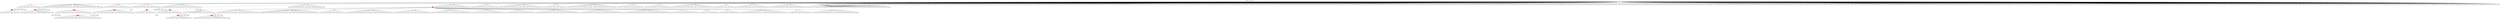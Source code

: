 digraph g {
	"57" -> "58";
	"58" [color=indianred1, style=filled, label="50"];
	"56" -> "57";
	"57" [label="13"];
	"52" -> "53";
	"53" [color=indianred1, style=filled, label="1"];
	"51" -> "52";
	"52" [label="10"];
	"49" -> "50";
	"50" [label="22"];
	"48" -> "49";
	"49" [color=indianred1, style=filled, label="35"];
	"47" -> "48";
	"48" [label="28"];
	"38" -> "39";
	"39" [color=indianred1, style=filled, label="36"];
	"38" -> "40";
	"40" [label="45"];
	"37" -> "38";
	"38" [label="2"];
	"36" -> "37";
	"37" [color=indianred1, style=filled, label="5"];
	"35" -> "36";
	"36" [label="36"];
	"33" -> "34";
	"34" [color=indianred1, style=filled, label="43"];
	"32" -> "33";
	"33" [label="16"];
	"29" -> "30";
	"30" [label="37"];
	"28" -> "29";
	"29" [color=indianred1, style=filled, label="6"];
	"27" -> "28";
	"28" [label="25"];
	"18" -> "19";
	"19" [color=indianred1, style=filled, label="21"];
	"17" -> "18";
	"18" [label="31"];
	"8" -> "9";
	"9" [color=indianred1, style=filled, label="41"];
	"7" -> "8";
	"8" [label="42"];
	"2" -> "3";
	"3" [label="46"];
	"2" -> "4";
	"4" [label="39"];
	"2" -> "5";
	"5" [label="15"];
	"2" -> "6";
	"6" [label="44"];
	"2" -> "7";
	"7" [label="41"];
	"2" -> "10";
	"10" [label="12"];
	"2" -> "11";
	"11" [label="38"];
	"2" -> "12";
	"12" [label="11"];
	"2" -> "13";
	"13" [label="4"];
	"2" -> "14";
	"14" [label="32"];
	"2" -> "15";
	"15" [label="40"];
	"2" -> "16";
	"16" [label="8"];
	"2" -> "17";
	"17" [label="21"];
	"2" -> "20";
	"20" [label="14"];
	"2" -> "21";
	"21" [label="48"];
	"2" -> "22";
	"22" [label="30"];
	"2" -> "23";
	"23" [label="3"];
	"2" -> "24";
	"24" [label="26"];
	"1" -> "2";
	"2" [color=indianred1, style=filled, label="23"];
	"0" -> "1";
	"1" [label="23"];
	"0" -> "25";
	"25" [label="24"];
	"0" -> "26";
	"26" [label="17"];
	"0" -> "27";
	"27" [label="6"];
	"0" -> "31";
	"31" [label="29"];
	"0" -> "32";
	"32" [label="43"];
	"0" -> "35";
	"35" [label="5"];
	"0" -> "41";
	"41" [label="33"];
	"0" -> "42";
	"42" [label="19"];
	"0" -> "43";
	"43" [label="7"];
	"0" -> "44";
	"44" [label="9"];
	"0" -> "45";
	"45" [label="47"];
	"0" -> "46";
	"46" [label="34"];
	"0" -> "47";
	"47" [label="35"];
	"0" -> "51";
	"51" [label="1"];
	"0" -> "54";
	"54" [label="49"];
	"0" -> "55";
	"55" [label="27"];
	"0" -> "56";
	"56" [label="50"];
	"0" -> "59";
	"59" [label="20"];
	"0" -> "60";
	"60" [label="18"];
	"0" [label="germline"];
	"44" -> "cell1";
	"cell1" [shape=box];
	"19" -> "cell2";
	"cell2" [shape=box];
	"47" -> "cell3";
	"cell3" [shape=box];
	"16" -> "cell4";
	"cell4" [shape=box];
	"12" -> "cell5";
	"cell5" [shape=box];
	"43" -> "cell6";
	"cell6" [shape=box];
	"0" -> "cell7";
	"cell7" [shape=box];
	"53" -> "cell8";
	"cell8" [shape=box];
	"51" -> "cell9";
	"cell9" [shape=box];
	"0" -> "cell10";
	"cell10" [shape=box];
	"0" -> "cell11";
	"cell11" [shape=box];
	"0" -> "cell12";
	"cell12" [shape=box];
	"0" -> "cell13";
	"cell13" [shape=box];
	"0" -> "cell14";
	"cell14" [shape=box];
	"0" -> "cell15";
	"cell15" [shape=box];
	"0" -> "cell16";
	"cell16" [shape=box];
	"0" -> "cell17";
	"cell17" [shape=box];
	"0" -> "cell18";
	"cell18" [shape=box];
	"38" -> "cell19";
	"cell19" [shape=box];
	"0" -> "cell20";
	"cell20" [shape=box];
	"56" -> "cell21";
	"cell21" [shape=box];
	"32" -> "cell22";
	"cell22" [shape=box];
	"0" -> "cell23";
	"cell23" [shape=box];
	"4" -> "cell24";
	"cell24" [shape=box];
	"0" -> "cell25";
	"cell25" [shape=box];
	"0" -> "cell26";
	"cell26" [shape=box];
	"0" -> "cell27";
	"cell27" [shape=box];
	"0" -> "cell28";
	"cell28" [shape=box];
	"39" -> "cell29";
	"cell29" [shape=box];
	"14" -> "cell30";
	"cell30" [shape=box];
	"0" -> "cell31";
	"cell31" [shape=box];
	"0" -> "cell32";
	"cell32" [shape=box];
	"0" -> "cell33";
	"cell33" [shape=box];
	"44" -> "cell34";
	"cell34" [shape=box];
	"3" -> "cell35";
	"cell35" [shape=box];
	"40" -> "cell36";
	"cell36" [shape=box];
	"0" -> "cell37";
	"cell37" [shape=box];
	"19" -> "cell38";
	"cell38" [shape=box];
	"50" -> "cell39";
	"cell39" [shape=box];
	"0" -> "cell40";
	"cell40" [shape=box];
	"37" -> "cell41";
	"cell41" [shape=box];
	"49" -> "cell42";
	"cell42" [shape=box];
	"45" -> "cell43";
	"cell43" [shape=box];
	"0" -> "cell44";
	"cell44" [shape=box];
	"0" -> "cell45";
	"cell45" [shape=box];
	"1" -> "cell46";
	"cell46" [shape=box];
	"0" -> "cell47";
	"cell47" [shape=box];
	"0" -> "cell48";
	"cell48" [shape=box];
	"32" -> "cell49";
	"cell49" [shape=box];
	"0" -> "cell50";
	"cell50" [shape=box];
	"6" -> "cell51";
	"cell51" [shape=box];
	"11" -> "cell52";
	"cell52" [shape=box];
	"0" -> "cell53";
	"cell53" [shape=box];
	"0" -> "cell54";
	"cell54" [shape=box];
	"3" -> "cell55";
	"cell55" [shape=box];
	"55" -> "cell56";
	"cell56" [shape=box];
	"0" -> "cell57";
	"cell57" [shape=box];
	"12" -> "cell58";
	"cell58" [shape=box];
	"24" -> "cell59";
	"cell59" [shape=box];
	"7" -> "cell60";
	"cell60" [shape=box];
	"51" -> "cell61";
	"cell61" [shape=box];
	"0" -> "cell62";
	"cell62" [shape=box];
	"0" -> "cell63";
	"cell63" [shape=box];
	"0" -> "cell64";
	"cell64" [shape=box];
	"52" -> "cell65";
	"cell65" [shape=box];
	"0" -> "cell66";
	"cell66" [shape=box];
	"44" -> "cell67";
	"cell67" [shape=box];
	"0" -> "cell68";
	"cell68" [shape=box];
	"13" -> "cell69";
	"cell69" [shape=box];
	"29" -> "cell70";
	"cell70" [shape=box];
	"55" -> "cell71";
	"cell71" [shape=box];
	"0" -> "cell72";
	"cell72" [shape=box];
	"0" -> "cell73";
	"cell73" [shape=box];
	"0" -> "cell74";
	"cell74" [shape=box];
	"42" -> "cell75";
	"cell75" [shape=box];
	"0" -> "cell76";
	"cell76" [shape=box];
	"0" -> "cell77";
	"cell77" [shape=box];
	"0" -> "cell78";
	"cell78" [shape=box];
	"0" -> "cell79";
	"cell79" [shape=box];
	"0" -> "cell80";
	"cell80" [shape=box];
	"4" -> "cell81";
	"cell81" [shape=box];
	"0" -> "cell82";
	"cell82" [shape=box];
	"26" -> "cell83";
	"cell83" [shape=box];
	"0" -> "cell84";
	"cell84" [shape=box];
	"0" -> "cell85";
	"cell85" [shape=box];
	"41" -> "cell86";
	"cell86" [shape=box];
	"36" -> "cell87";
	"cell87" [shape=box];
	"3" -> "cell88";
	"cell88" [shape=box];
	"7" -> "cell89";
	"cell89" [shape=box];
	"41" -> "cell90";
	"cell90" [shape=box];
	"32" -> "cell91";
	"cell91" [shape=box];
	"1" -> "cell92";
	"cell92" [shape=box];
	"0" -> "cell93";
	"cell93" [shape=box];
	"0" -> "cell94";
	"cell94" [shape=box];
	"0" -> "cell95";
	"cell95" [shape=box];
	"0" -> "cell96";
	"cell96" [shape=box];
	"0" -> "cell97";
	"cell97" [shape=box];
	"0" -> "cell98";
	"cell98" [shape=box];
	"0" -> "cell99";
	"cell99" [shape=box];
	"56" -> "cell100";
	"cell100" [shape=box];
	"0" -> "cell101";
	"cell101" [shape=box];
	"34" -> "cell102";
	"cell102" [shape=box];
	"0" -> "cell103";
	"cell103" [shape=box];
	"47" -> "cell104";
	"cell104" [shape=box];
	"8" -> "cell105";
	"cell105" [shape=box];
	"5" -> "cell106";
	"cell106" [shape=box];
	"0" -> "cell107";
	"cell107" [shape=box];
	"35" -> "cell108";
	"cell108" [shape=box];
	"13" -> "cell109";
	"cell109" [shape=box];
	"0" -> "cell110";
	"cell110" [shape=box];
	"0" -> "cell111";
	"cell111" [shape=box];
	"0" -> "cell112";
	"cell112" [shape=box];
	"17" -> "cell113";
	"cell113" [shape=box];
	"0" -> "cell114";
	"cell114" [shape=box];
	"32" -> "cell115";
	"cell115" [shape=box];
	"32" -> "cell116";
	"cell116" [shape=box];
	"11" -> "cell117";
	"cell117" [shape=box];
	"55" -> "cell118";
	"cell118" [shape=box];
	"0" -> "cell119";
	"cell119" [shape=box];
	"6" -> "cell120";
	"cell120" [shape=box];
	"0" -> "cell121";
	"cell121" [shape=box];
	"14" -> "cell122";
	"cell122" [shape=box];
	"4" -> "cell123";
	"cell123" [shape=box];
	"0" -> "cell124";
	"cell124" [shape=box];
	"0" -> "cell125";
	"cell125" [shape=box];
	"3" -> "cell126";
	"cell126" [shape=box];
	"0" -> "cell127";
	"cell127" [shape=box];
	"45" -> "cell128";
	"cell128" [shape=box];
	"15" -> "cell129";
	"cell129" [shape=box];
	"31" -> "cell130";
	"cell130" [shape=box];
	"51" -> "cell131";
	"cell131" [shape=box];
	"0" -> "cell132";
	"cell132" [shape=box];
	"17" -> "cell133";
	"cell133" [shape=box];
	"34" -> "cell134";
	"cell134" [shape=box];
	"0" -> "cell135";
	"cell135" [shape=box];
	"22" -> "cell136";
	"cell136" [shape=box];
	"0" -> "cell137";
	"cell137" [shape=box];
	"0" -> "cell138";
	"cell138" [shape=box];
	"0" -> "cell139";
	"cell139" [shape=box];
	"0" -> "cell140";
	"cell140" [shape=box];
	"41" -> "cell141";
	"cell141" [shape=box];
	"0" -> "cell142";
	"cell142" [shape=box];
	"0" -> "cell143";
	"cell143" [shape=box];
	"31" -> "cell144";
	"cell144" [shape=box];
	"0" -> "cell145";
	"cell145" [shape=box];
	"0" -> "cell146";
	"cell146" [shape=box];
	"43" -> "cell147";
	"cell147" [shape=box];
	"60" -> "cell148";
	"cell148" [shape=box];
	"49" -> "cell149";
	"cell149" [shape=box];
	"0" -> "cell150";
	"cell150" [shape=box];
	"0" -> "cell151";
	"cell151" [shape=box];
	"29" -> "cell152";
	"cell152" [shape=box];
	"15" -> "cell153";
	"cell153" [shape=box];
	"0" -> "cell154";
	"cell154" [shape=box];
	"0" -> "cell155";
	"cell155" [shape=box];
	"7" -> "cell156";
	"cell156" [shape=box];
	"0" -> "cell157";
	"cell157" [shape=box];
	"0" -> "cell158";
	"cell158" [shape=box];
	"17" -> "cell159";
	"cell159" [shape=box];
	"0" -> "cell160";
	"cell160" [shape=box];
	"0" -> "cell161";
	"cell161" [shape=box];
	"0" -> "cell162";
	"cell162" [shape=box];
	"9" -> "cell163";
	"cell163" [shape=box];
	"53" -> "cell164";
	"cell164" [shape=box];
	"0" -> "cell165";
	"cell165" [shape=box];
	"0" -> "cell166";
	"cell166" [shape=box];
	"1" -> "cell167";
	"cell167" [shape=box];
	"0" -> "cell168";
	"cell168" [shape=box];
	"14" -> "cell169";
	"cell169" [shape=box];
	"54" -> "cell170";
	"cell170" [shape=box];
	"41" -> "cell171";
	"cell171" [shape=box];
	"7" -> "cell172";
	"cell172" [shape=box];
	"47" -> "cell173";
	"cell173" [shape=box];
	"0" -> "cell174";
	"cell174" [shape=box];
	"0" -> "cell175";
	"cell175" [shape=box];
	"0" -> "cell176";
	"cell176" [shape=box];
	"37" -> "cell177";
	"cell177" [shape=box];
	"0" -> "cell178";
	"cell178" [shape=box];
	"0" -> "cell179";
	"cell179" [shape=box];
	"0" -> "cell180";
	"cell180" [shape=box];
	"16" -> "cell181";
	"cell181" [shape=box];
	"0" -> "cell182";
	"cell182" [shape=box];
	"0" -> "cell183";
	"cell183" [shape=box];
	"0" -> "cell184";
	"cell184" [shape=box];
	"0" -> "cell185";
	"cell185" [shape=box];
	"0" -> "cell186";
	"cell186" [shape=box];
	"15" -> "cell187";
	"cell187" [shape=box];
	"54" -> "cell188";
	"cell188" [shape=box];
	"3" -> "cell189";
	"cell189" [shape=box];
	"24" -> "cell190";
	"cell190" [shape=box];
	"12" -> "cell191";
	"cell191" [shape=box];
	"44" -> "cell192";
	"cell192" [shape=box];
	"0" -> "cell193";
	"cell193" [shape=box];
	"54" -> "cell194";
	"cell194" [shape=box];
	"0" -> "cell195";
	"cell195" [shape=box];
	"7" -> "cell196";
	"cell196" [shape=box];
	"42" -> "cell197";
	"cell197" [shape=box];
	"0" -> "cell198";
	"cell198" [shape=box];
	"25" -> "cell199";
	"cell199" [shape=box];
	"0" -> "cell200";
	"cell200" [shape=box];
	"0" -> "cell201";
	"cell201" [shape=box];
	"19" -> "cell202";
	"cell202" [shape=box];
	"13" -> "cell203";
	"cell203" [shape=box];
	"1" -> "cell204";
	"cell204" [shape=box];
	"0" -> "cell205";
	"cell205" [shape=box];
	"6" -> "cell206";
	"cell206" [shape=box];
	"0" -> "cell207";
	"cell207" [shape=box];
	"0" -> "cell208";
	"cell208" [shape=box];
	"0" -> "cell209";
	"cell209" [shape=box];
	"0" -> "cell210";
	"cell210" [shape=box];
	"39" -> "cell211";
	"cell211" [shape=box];
	"60" -> "cell212";
	"cell212" [shape=box];
	"0" -> "cell213";
	"cell213" [shape=box];
	"22" -> "cell214";
	"cell214" [shape=box];
	"7" -> "cell215";
	"cell215" [shape=box];
	"0" -> "cell216";
	"cell216" [shape=box];
	"20" -> "cell217";
	"cell217" [shape=box];
	"41" -> "cell218";
	"cell218" [shape=box];
	"0" -> "cell219";
	"cell219" [shape=box];
	"0" -> "cell220";
	"cell220" [shape=box];
	"17" -> "cell221";
	"cell221" [shape=box];
	"17" -> "cell222";
	"cell222" [shape=box];
	"25" -> "cell223";
	"cell223" [shape=box];
	"0" -> "cell224";
	"cell224" [shape=box];
	"45" -> "cell225";
	"cell225" [shape=box];
	"17" -> "cell226";
	"cell226" [shape=box];
	"6" -> "cell227";
	"cell227" [shape=box];
	"0" -> "cell228";
	"cell228" [shape=box];
	"0" -> "cell229";
	"cell229" [shape=box];
	"0" -> "cell230";
	"cell230" [shape=box];
	"0" -> "cell231";
	"cell231" [shape=box];
	"35" -> "cell232";
	"cell232" [shape=box];
	"0" -> "cell233";
	"cell233" [shape=box];
	"29" -> "cell234";
	"cell234" [shape=box];
	"0" -> "cell235";
	"cell235" [shape=box];
	"0" -> "cell236";
	"cell236" [shape=box];
	"0" -> "cell237";
	"cell237" [shape=box];
	"0" -> "cell238";
	"cell238" [shape=box];
	"0" -> "cell239";
	"cell239" [shape=box];
	"19" -> "cell240";
	"cell240" [shape=box];
	"23" -> "cell241";
	"cell241" [shape=box];
	"0" -> "cell242";
	"cell242" [shape=box];
	"18" -> "cell243";
	"cell243" [shape=box];
	"43" -> "cell244";
	"cell244" [shape=box];
	"0" -> "cell245";
	"cell245" [shape=box];
	"0" -> "cell246";
	"cell246" [shape=box];
	"1" -> "cell247";
	"cell247" [shape=box];
	"6" -> "cell248";
	"cell248" [shape=box];
	"0" -> "cell249";
	"cell249" [shape=box];
	"57" -> "cell250";
	"cell250" [shape=box];
	"25" -> "cell251";
	"cell251" [shape=box];
	"46" -> "cell252";
	"cell252" [shape=box];
	"1" -> "cell253";
	"cell253" [shape=box];
	"6" -> "cell254";
	"cell254" [shape=box];
	"0" -> "cell255";
	"cell255" [shape=box];
	"0" -> "cell256";
	"cell256" [shape=box];
	"46" -> "cell257";
	"cell257" [shape=box];
	"13" -> "cell258";
	"cell258" [shape=box];
	"0" -> "cell259";
	"cell259" [shape=box];
	"23" -> "cell260";
	"cell260" [shape=box];
	"0" -> "cell261";
	"cell261" [shape=box];
	"0" -> "cell262";
	"cell262" [shape=box];
	"0" -> "cell263";
	"cell263" [shape=box];
	"30" -> "cell264";
	"cell264" [shape=box];
	"0" -> "cell265";
	"cell265" [shape=box];
	"27" -> "cell266";
	"cell266" [shape=box];
	"10" -> "cell267";
	"cell267" [shape=box];
	"0" -> "cell268";
	"cell268" [shape=box];
	"35" -> "cell269";
	"cell269" [shape=box];
	"24" -> "cell270";
	"cell270" [shape=box];
	"14" -> "cell271";
	"cell271" [shape=box];
	"0" -> "cell272";
	"cell272" [shape=box];
	"0" -> "cell273";
	"cell273" [shape=box];
	"1" -> "cell274";
	"cell274" [shape=box];
	"0" -> "cell275";
	"cell275" [shape=box];
	"0" -> "cell276";
	"cell276" [shape=box];
	"26" -> "cell277";
	"cell277" [shape=box];
	"15" -> "cell278";
	"cell278" [shape=box];
	"59" -> "cell279";
	"cell279" [shape=box];
	"0" -> "cell280";
	"cell280" [shape=box];
	"3" -> "cell281";
	"cell281" [shape=box];
	"46" -> "cell282";
	"cell282" [shape=box];
	"14" -> "cell283";
	"cell283" [shape=box];
	"0" -> "cell284";
	"cell284" [shape=box];
	"50" -> "cell285";
	"cell285" [shape=box];
	"0" -> "cell286";
	"cell286" [shape=box];
	"0" -> "cell287";
	"cell287" [shape=box];
	"23" -> "cell288";
	"cell288" [shape=box];
	"0" -> "cell289";
	"cell289" [shape=box];
	"42" -> "cell290";
	"cell290" [shape=box];
	"31" -> "cell291";
	"cell291" [shape=box];
	"0" -> "cell292";
	"cell292" [shape=box];
	"0" -> "cell293";
	"cell293" [shape=box];
	"21" -> "cell294";
	"cell294" [shape=box];
	"47" -> "cell295";
	"cell295" [shape=box];
	"37" -> "cell296";
	"cell296" [shape=box];
	"0" -> "cell297";
	"cell297" [shape=box];
	"0" -> "cell298";
	"cell298" [shape=box];
	"32" -> "cell299";
	"cell299" [shape=box];
	"0" -> "cell300";
	"cell300" [shape=box];
	"13" -> "cell301";
	"cell301" [shape=box];
	"3" -> "cell302";
	"cell302" [shape=box];
	"46" -> "cell303";
	"cell303" [shape=box];
	"4" -> "cell304";
	"cell304" [shape=box];
	"0" -> "cell305";
	"cell305" [shape=box];
	"0" -> "cell306";
	"cell306" [shape=box];
	"0" -> "cell307";
	"cell307" [shape=box];
	"0" -> "cell308";
	"cell308" [shape=box];
	"53" -> "cell309";
	"cell309" [shape=box];
	"0" -> "cell310";
	"cell310" [shape=box];
	"0" -> "cell311";
	"cell311" [shape=box];
	"0" -> "cell312";
	"cell312" [shape=box];
	"0" -> "cell313";
	"cell313" [shape=box];
	"7" -> "cell314";
	"cell314" [shape=box];
	"0" -> "cell315";
	"cell315" [shape=box];
	"0" -> "cell316";
	"cell316" [shape=box];
	"0" -> "cell317";
	"cell317" [shape=box];
	"0" -> "cell318";
	"cell318" [shape=box];
	"0" -> "cell319";
	"cell319" [shape=box];
	"58" -> "cell320";
	"cell320" [shape=box];
	"6" -> "cell321";
	"cell321" [shape=box];
	"0" -> "cell322";
	"cell322" [shape=box];
	"0" -> "cell323";
	"cell323" [shape=box];
	"10" -> "cell324";
	"cell324" [shape=box];
	"0" -> "cell325";
	"cell325" [shape=box];
	"46" -> "cell326";
	"cell326" [shape=box];
	"0" -> "cell327";
	"cell327" [shape=box];
	"0" -> "cell328";
	"cell328" [shape=box];
	"28" -> "cell329";
	"cell329" [shape=box];
	"0" -> "cell330";
	"cell330" [shape=box];
	"0" -> "cell331";
	"cell331" [shape=box];
	"0" -> "cell332";
	"cell332" [shape=box];
	"11" -> "cell333";
	"cell333" [shape=box];
	"0" -> "cell334";
	"cell334" [shape=box];
	"0" -> "cell335";
	"cell335" [shape=box];
	"33" -> "cell336";
	"cell336" [shape=box];
	"52" -> "cell337";
	"cell337" [shape=box];
	"0" -> "cell338";
	"cell338" [shape=box];
	"0" -> "cell339";
	"cell339" [shape=box];
	"0" -> "cell340";
	"cell340" [shape=box];
	"31" -> "cell341";
	"cell341" [shape=box];
	"0" -> "cell342";
	"cell342" [shape=box];
	"0" -> "cell343";
	"cell343" [shape=box];
	"0" -> "cell344";
	"cell344" [shape=box];
	"0" -> "cell345";
	"cell345" [shape=box];
	"0" -> "cell346";
	"cell346" [shape=box];
	"10" -> "cell347";
	"cell347" [shape=box];
	"0" -> "cell348";
	"cell348" [shape=box];
	"44" -> "cell349";
	"cell349" [shape=box];
	"54" -> "cell350";
	"cell350" [shape=box];
	"22" -> "cell351";
	"cell351" [shape=box];
	"16" -> "cell352";
	"cell352" [shape=box];
	"42" -> "cell353";
	"cell353" [shape=box];
	"0" -> "cell354";
	"cell354" [shape=box];
	"0" -> "cell355";
	"cell355" [shape=box];
	"53" -> "cell356";
	"cell356" [shape=box];
	"0" -> "cell357";
	"cell357" [shape=box];
	"55" -> "cell358";
	"cell358" [shape=box];
	"0" -> "cell359";
	"cell359" [shape=box];
	"0" -> "cell360";
	"cell360" [shape=box];
	"0" -> "cell361";
	"cell361" [shape=box];
	"11" -> "cell362";
	"cell362" [shape=box];
	"31" -> "cell363";
	"cell363" [shape=box];
	"41" -> "cell364";
	"cell364" [shape=box];
	"0" -> "cell365";
	"cell365" [shape=box];
	"15" -> "cell366";
	"cell366" [shape=box];
	"0" -> "cell367";
	"cell367" [shape=box];
	"26" -> "cell368";
	"cell368" [shape=box];
	"0" -> "cell369";
	"cell369" [shape=box];
	"12" -> "cell370";
	"cell370" [shape=box];
	"0" -> "cell371";
	"cell371" [shape=box];
	"0" -> "cell372";
	"cell372" [shape=box];
	"54" -> "cell373";
	"cell373" [shape=box];
	"13" -> "cell374";
	"cell374" [shape=box];
	"51" -> "cell375";
	"cell375" [shape=box];
	"0" -> "cell376";
	"cell376" [shape=box];
	"32" -> "cell377";
	"cell377" [shape=box];
	"26" -> "cell378";
	"cell378" [shape=box];
	"37" -> "cell379";
	"cell379" [shape=box];
	"0" -> "cell380";
	"cell380" [shape=box];
	"0" -> "cell381";
	"cell381" [shape=box];
	"39" -> "cell382";
	"cell382" [shape=box];
	"4" -> "cell383";
	"cell383" [shape=box];
	"0" -> "cell384";
	"cell384" [shape=box];
	"0" -> "cell385";
	"cell385" [shape=box];
	"0" -> "cell386";
	"cell386" [shape=box];
	"13" -> "cell387";
	"cell387" [shape=box];
	"59" -> "cell388";
	"cell388" [shape=box];
	"37" -> "cell389";
	"cell389" [shape=box];
	"37" -> "cell390";
	"cell390" [shape=box];
	"0" -> "cell391";
	"cell391" [shape=box];
	"11" -> "cell392";
	"cell392" [shape=box];
	"44" -> "cell393";
	"cell393" [shape=box];
	"26" -> "cell394";
	"cell394" [shape=box];
	"59" -> "cell395";
	"cell395" [shape=box];
	"0" -> "cell396";
	"cell396" [shape=box];
	"25" -> "cell397";
	"cell397" [shape=box];
	"22" -> "cell398";
	"cell398" [shape=box];
	"24" -> "cell399";
	"cell399" [shape=box];
	"0" -> "cell400";
	"cell400" [shape=box];
	"0" -> "cell401";
	"cell401" [shape=box];
	"11" -> "cell402";
	"cell402" [shape=box];
	"13" -> "cell403";
	"cell403" [shape=box];
	"29" -> "cell404";
	"cell404" [shape=box];
	"0" -> "cell405";
	"cell405" [shape=box];
	"18" -> "cell406";
	"cell406" [shape=box];
	"57" -> "cell407";
	"cell407" [shape=box];
	"12" -> "cell408";
	"cell408" [shape=box];
	"0" -> "cell409";
	"cell409" [shape=box];
	"0" -> "cell410";
	"cell410" [shape=box];
	"0" -> "cell411";
	"cell411" [shape=box];
	"0" -> "cell412";
	"cell412" [shape=box];
	"7" -> "cell413";
	"cell413" [shape=box];
	"0" -> "cell414";
	"cell414" [shape=box];
	"0" -> "cell415";
	"cell415" [shape=box];
	"0" -> "cell416";
	"cell416" [shape=box];
	"13" -> "cell417";
	"cell417" [shape=box];
	"25" -> "cell418";
	"cell418" [shape=box];
	"0" -> "cell419";
	"cell419" [shape=box];
	"3" -> "cell420";
	"cell420" [shape=box];
	"3" -> "cell421";
	"cell421" [shape=box];
	"0" -> "cell422";
	"cell422" [shape=box];
	"0" -> "cell423";
	"cell423" [shape=box];
	"0" -> "cell424";
	"cell424" [shape=box];
	"0" -> "cell425";
	"cell425" [shape=box];
	"0" -> "cell426";
	"cell426" [shape=box];
	"0" -> "cell427";
	"cell427" [shape=box];
	"45" -> "cell428";
	"cell428" [shape=box];
	"49" -> "cell429";
	"cell429" [shape=box];
	"0" -> "cell430";
	"cell430" [shape=box];
	"0" -> "cell431";
	"cell431" [shape=box];
	"7" -> "cell432";
	"cell432" [shape=box];
	"26" -> "cell433";
	"cell433" [shape=box];
	"0" -> "cell434";
	"cell434" [shape=box];
	"0" -> "cell435";
	"cell435" [shape=box];
	"0" -> "cell436";
	"cell436" [shape=box];
	"0" -> "cell437";
	"cell437" [shape=box];
	"26" -> "cell438";
	"cell438" [shape=box];
	"0" -> "cell439";
	"cell439" [shape=box];
	"0" -> "cell440";
	"cell440" [shape=box];
	"0" -> "cell441";
	"cell441" [shape=box];
	"0" -> "cell442";
	"cell442" [shape=box];
	"0" -> "cell443";
	"cell443" [shape=box];
	"44" -> "cell444";
	"cell444" [shape=box];
	"0" -> "cell445";
	"cell445" [shape=box];
	"0" -> "cell446";
	"cell446" [shape=box];
	"0" -> "cell447";
	"cell447" [shape=box];
	"35" -> "cell448";
	"cell448" [shape=box];
	"0" -> "cell449";
	"cell449" [shape=box];
	"0" -> "cell450";
	"cell450" [shape=box];
	"0" -> "cell451";
	"cell451" [shape=box];
	"0" -> "cell452";
	"cell452" [shape=box];
	"0" -> "cell453";
	"cell453" [shape=box];
	"37" -> "cell454";
	"cell454" [shape=box];
	"39" -> "cell455";
	"cell455" [shape=box];
	"0" -> "cell456";
	"cell456" [shape=box];
	"0" -> "cell457";
	"cell457" [shape=box];
	"49" -> "cell458";
	"cell458" [shape=box];
	"5" -> "cell459";
	"cell459" [shape=box];
	"0" -> "cell460";
	"cell460" [shape=box];
	"27" -> "cell461";
	"cell461" [shape=box];
	"16" -> "cell462";
	"cell462" [shape=box];
	"0" -> "cell463";
	"cell463" [shape=box];
	"0" -> "cell464";
	"cell464" [shape=box];
	"15" -> "cell465";
	"cell465" [shape=box];
	"12" -> "cell466";
	"cell466" [shape=box];
	"0" -> "cell467";
	"cell467" [shape=box];
	"29" -> "cell468";
	"cell468" [shape=box];
	"7" -> "cell469";
	"cell469" [shape=box];
	"39" -> "cell470";
	"cell470" [shape=box];
	"49" -> "cell471";
	"cell471" [shape=box];
	"5" -> "cell472";
	"cell472" [shape=box];
	"41" -> "cell473";
	"cell473" [shape=box];
	"44" -> "cell474";
	"cell474" [shape=box];
	"0" -> "cell475";
	"cell475" [shape=box];
	"59" -> "cell476";
	"cell476" [shape=box];
	"44" -> "cell477";
	"cell477" [shape=box];
	"0" -> "cell478";
	"cell478" [shape=box];
	"0" -> "cell479";
	"cell479" [shape=box];
	"0" -> "cell480";
	"cell480" [shape=box];
	"9" -> "cell481";
	"cell481" [shape=box];
	"60" -> "cell482";
	"cell482" [shape=box];
	"0" -> "cell483";
	"cell483" [shape=box];
	"22" -> "cell484";
	"cell484" [shape=box];
	"0" -> "cell485";
	"cell485" [shape=box];
	"26" -> "cell486";
	"cell486" [shape=box];
	"0" -> "cell487";
	"cell487" [shape=box];
	"4" -> "cell488";
	"cell488" [shape=box];
	"14" -> "cell489";
	"cell489" [shape=box];
	"35" -> "cell490";
	"cell490" [shape=box];
	"0" -> "cell491";
	"cell491" [shape=box];
	"0" -> "cell492";
	"cell492" [shape=box];
	"22" -> "cell493";
	"cell493" [shape=box];
	"42" -> "cell494";
	"cell494" [shape=box];
	"0" -> "cell495";
	"cell495" [shape=box];
	"24" -> "cell496";
	"cell496" [shape=box];
	"3" -> "cell497";
	"cell497" [shape=box];
	"16" -> "cell498";
	"cell498" [shape=box];
	"27" -> "cell499";
	"cell499" [shape=box];
	"32" -> "cell500";
	"cell500" [shape=box];
	"53" -> "cell501";
	"cell501" [shape=box];
	"0" -> "cell502";
	"cell502" [shape=box];
	"53" -> "cell503";
	"cell503" [shape=box];
	"34" -> "cell504";
	"cell504" [shape=box];
	"22" -> "cell505";
	"cell505" [shape=box];
	"1" -> "cell506";
	"cell506" [shape=box];
	"0" -> "cell507";
	"cell507" [shape=box];
	"0" -> "cell508";
	"cell508" [shape=box];
	"49" -> "cell509";
	"cell509" [shape=box];
	"0" -> "cell510";
	"cell510" [shape=box];
	"0" -> "cell511";
	"cell511" [shape=box];
	"0" -> "cell512";
	"cell512" [shape=box];
	"59" -> "cell513";
	"cell513" [shape=box];
	"9" -> "cell514";
	"cell514" [shape=box];
	"0" -> "cell515";
	"cell515" [shape=box];
	"0" -> "cell516";
	"cell516" [shape=box];
	"0" -> "cell517";
	"cell517" [shape=box];
	"32" -> "cell518";
	"cell518" [shape=box];
	"0" -> "cell519";
	"cell519" [shape=box];
	"0" -> "cell520";
	"cell520" [shape=box];
	"0" -> "cell521";
	"cell521" [shape=box];
	"57" -> "cell522";
	"cell522" [shape=box];
	"10" -> "cell523";
	"cell523" [shape=box];
	"59" -> "cell524";
	"cell524" [shape=box];
	"45" -> "cell525";
	"cell525" [shape=box];
	"42" -> "cell526";
	"cell526" [shape=box];
	"33" -> "cell527";
	"cell527" [shape=box];
	"15" -> "cell528";
	"cell528" [shape=box];
	"27" -> "cell529";
	"cell529" [shape=box];
	"0" -> "cell530";
	"cell530" [shape=box];
	"7" -> "cell531";
	"cell531" [shape=box];
	"41" -> "cell532";
	"cell532" [shape=box];
	"35" -> "cell533";
	"cell533" [shape=box];
	"51" -> "cell534";
	"cell534" [shape=box];
	"42" -> "cell535";
	"cell535" [shape=box];
	"1" -> "cell536";
	"cell536" [shape=box];
	"0" -> "cell537";
	"cell537" [shape=box];
	"0" -> "cell538";
	"cell538" [shape=box];
	"0" -> "cell539";
	"cell539" [shape=box];
	"43" -> "cell540";
	"cell540" [shape=box];
	"0" -> "cell541";
	"cell541" [shape=box];
	"0" -> "cell542";
	"cell542" [shape=box];
	"0" -> "cell543";
	"cell543" [shape=box];
	"0" -> "cell544";
	"cell544" [shape=box];
	"0" -> "cell545";
	"cell545" [shape=box];
	"47" -> "cell546";
	"cell546" [shape=box];
	"55" -> "cell547";
	"cell547" [shape=box];
	"0" -> "cell548";
	"cell548" [shape=box];
	"0" -> "cell549";
	"cell549" [shape=box];
	"0" -> "cell550";
	"cell550" [shape=box];
	"0" -> "cell551";
	"cell551" [shape=box];
	"6" -> "cell552";
	"cell552" [shape=box];
	"39" -> "cell553";
	"cell553" [shape=box];
	"0" -> "cell554";
	"cell554" [shape=box];
	"0" -> "cell555";
	"cell555" [shape=box];
	"45" -> "cell556";
	"cell556" [shape=box];
	"0" -> "cell557";
	"cell557" [shape=box];
	"0" -> "cell558";
	"cell558" [shape=box];
	"55" -> "cell559";
	"cell559" [shape=box];
	"0" -> "cell560";
	"cell560" [shape=box];
	"15" -> "cell561";
	"cell561" [shape=box];
	"25" -> "cell562";
	"cell562" [shape=box];
	"3" -> "cell563";
	"cell563" [shape=box];
	"5" -> "cell564";
	"cell564" [shape=box];
	"24" -> "cell565";
	"cell565" [shape=box];
	"22" -> "cell566";
	"cell566" [shape=box];
	"34" -> "cell567";
	"cell567" [shape=box];
	"0" -> "cell568";
	"cell568" [shape=box];
	"53" -> "cell569";
	"cell569" [shape=box];
	"0" -> "cell570";
	"cell570" [shape=box];
	"0" -> "cell571";
	"cell571" [shape=box];
	"0" -> "cell572";
	"cell572" [shape=box];
	"0" -> "cell573";
	"cell573" [shape=box];
	"49" -> "cell574";
	"cell574" [shape=box];
	"0" -> "cell575";
	"cell575" [shape=box];
	"0" -> "cell576";
	"cell576" [shape=box];
	"0" -> "cell577";
	"cell577" [shape=box];
	"19" -> "cell578";
	"cell578" [shape=box];
	"0" -> "cell579";
	"cell579" [shape=box];
	"0" -> "cell580";
	"cell580" [shape=box];
	"0" -> "cell581";
	"cell581" [shape=box];
	"0" -> "cell582";
	"cell582" [shape=box];
	"37" -> "cell583";
	"cell583" [shape=box];
	"0" -> "cell584";
	"cell584" [shape=box];
	"0" -> "cell585";
	"cell585" [shape=box];
	"54" -> "cell586";
	"cell586" [shape=box];
	"0" -> "cell587";
	"cell587" [shape=box];
	"0" -> "cell588";
	"cell588" [shape=box];
	"41" -> "cell589";
	"cell589" [shape=box];
	"51" -> "cell590";
	"cell590" [shape=box];
	"51" -> "cell591";
	"cell591" [shape=box];
	"49" -> "cell592";
	"cell592" [shape=box];
	"0" -> "cell593";
	"cell593" [shape=box];
	"0" -> "cell594";
	"cell594" [shape=box];
	"0" -> "cell595";
	"cell595" [shape=box];
	"11" -> "cell596";
	"cell596" [shape=box];
	"0" -> "cell597";
	"cell597" [shape=box];
	"0" -> "cell598";
	"cell598" [shape=box];
	"0" -> "cell599";
	"cell599" [shape=box];
	"0" -> "cell600";
	"cell600" [shape=box];
	"0" -> "cell601";
	"cell601" [shape=box];
	"27" -> "cell602";
	"cell602" [shape=box];
	"15" -> "cell603";
	"cell603" [shape=box];
	"0" -> "cell604";
	"cell604" [shape=box];
	"17" -> "cell605";
	"cell605" [shape=box];
	"0" -> "cell606";
	"cell606" [shape=box];
	"0" -> "cell607";
	"cell607" [shape=box];
	"43" -> "cell608";
	"cell608" [shape=box];
	"0" -> "cell609";
	"cell609" [shape=box];
	"15" -> "cell610";
	"cell610" [shape=box];
	"33" -> "cell611";
	"cell611" [shape=box];
	"9" -> "cell612";
	"cell612" [shape=box];
	"0" -> "cell613";
	"cell613" [shape=box];
	"26" -> "cell614";
	"cell614" [shape=box];
	"0" -> "cell615";
	"cell615" [shape=box];
	"0" -> "cell616";
	"cell616" [shape=box];
	"51" -> "cell617";
	"cell617" [shape=box];
	"0" -> "cell618";
	"cell618" [shape=box];
	"0" -> "cell619";
	"cell619" [shape=box];
	"0" -> "cell620";
	"cell620" [shape=box];
	"0" -> "cell621";
	"cell621" [shape=box];
	"52" -> "cell622";
	"cell622" [shape=box];
	"29" -> "cell623";
	"cell623" [shape=box];
	"0" -> "cell624";
	"cell624" [shape=box];
	"11" -> "cell625";
	"cell625" [shape=box];
	"41" -> "cell626";
	"cell626" [shape=box];
	"46" -> "cell627";
	"cell627" [shape=box];
	"54" -> "cell628";
	"cell628" [shape=box];
	"31" -> "cell629";
	"cell629" [shape=box];
	"0" -> "cell630";
	"cell630" [shape=box];
	"54" -> "cell631";
	"cell631" [shape=box];
	"0" -> "cell632";
	"cell632" [shape=box];
	"54" -> "cell633";
	"cell633" [shape=box];
	"14" -> "cell634";
	"cell634" [shape=box];
	"0" -> "cell635";
	"cell635" [shape=box];
	"35" -> "cell636";
	"cell636" [shape=box];
	"55" -> "cell637";
	"cell637" [shape=box];
	"0" -> "cell638";
	"cell638" [shape=box];
	"0" -> "cell639";
	"cell639" [shape=box];
	"16" -> "cell640";
	"cell640" [shape=box];
	"22" -> "cell641";
	"cell641" [shape=box];
	"14" -> "cell642";
	"cell642" [shape=box];
	"0" -> "cell643";
	"cell643" [shape=box];
	"5" -> "cell644";
	"cell644" [shape=box];
	"1" -> "cell645";
	"cell645" [shape=box];
	"0" -> "cell646";
	"cell646" [shape=box];
	"56" -> "cell647";
	"cell647" [shape=box];
	"0" -> "cell648";
	"cell648" [shape=box];
	"0" -> "cell649";
	"cell649" [shape=box];
	"0" -> "cell650";
	"cell650" [shape=box];
	"59" -> "cell651";
	"cell651" [shape=box];
	"0" -> "cell652";
	"cell652" [shape=box];
	"37" -> "cell653";
	"cell653" [shape=box];
	"0" -> "cell654";
	"cell654" [shape=box];
	"22" -> "cell655";
	"cell655" [shape=box];
	"29" -> "cell656";
	"cell656" [shape=box];
	"43" -> "cell657";
	"cell657" [shape=box];
	"39" -> "cell658";
	"cell658" [shape=box];
	"0" -> "cell659";
	"cell659" [shape=box];
	"0" -> "cell660";
	"cell660" [shape=box];
	"0" -> "cell661";
	"cell661" [shape=box];
	"0" -> "cell662";
	"cell662" [shape=box];
	"0" -> "cell663";
	"cell663" [shape=box];
	"0" -> "cell664";
	"cell664" [shape=box];
	"0" -> "cell665";
	"cell665" [shape=box];
	"0" -> "cell666";
	"cell666" [shape=box];
	"0" -> "cell667";
	"cell667" [shape=box];
	"52" -> "cell668";
	"cell668" [shape=box];
	"0" -> "cell669";
	"cell669" [shape=box];
	"57" -> "cell670";
	"cell670" [shape=box];
	"51" -> "cell671";
	"cell671" [shape=box];
	"60" -> "cell672";
	"cell672" [shape=box];
	"0" -> "cell673";
	"cell673" [shape=box];
	"49" -> "cell674";
	"cell674" [shape=box];
	"0" -> "cell675";
	"cell675" [shape=box];
	"34" -> "cell676";
	"cell676" [shape=box];
	"0" -> "cell677";
	"cell677" [shape=box];
	"0" -> "cell678";
	"cell678" [shape=box];
	"0" -> "cell679";
	"cell679" [shape=box];
	"0" -> "cell680";
	"cell680" [shape=box];
	"0" -> "cell681";
	"cell681" [shape=box];
	"0" -> "cell682";
	"cell682" [shape=box];
	"55" -> "cell683";
	"cell683" [shape=box];
	"23" -> "cell684";
	"cell684" [shape=box];
	"0" -> "cell685";
	"cell685" [shape=box];
	"55" -> "cell686";
	"cell686" [shape=box];
	"9" -> "cell687";
	"cell687" [shape=box];
	"27" -> "cell688";
	"cell688" [shape=box];
	"44" -> "cell689";
	"cell689" [shape=box];
	"0" -> "cell690";
	"cell690" [shape=box];
	"0" -> "cell691";
	"cell691" [shape=box];
	"39" -> "cell692";
	"cell692" [shape=box];
	"0" -> "cell693";
	"cell693" [shape=box];
	"54" -> "cell694";
	"cell694" [shape=box];
	"7" -> "cell695";
	"cell695" [shape=box];
	"21" -> "cell696";
	"cell696" [shape=box];
	"3" -> "cell697";
	"cell697" [shape=box];
	"41" -> "cell698";
	"cell698" [shape=box];
	"0" -> "cell699";
	"cell699" [shape=box];
	"0" -> "cell700";
	"cell700" [shape=box];
	"56" -> "cell701";
	"cell701" [shape=box];
	"1" -> "cell702";
	"cell702" [shape=box];
	"0" -> "cell703";
	"cell703" [shape=box];
	"0" -> "cell704";
	"cell704" [shape=box];
	"3" -> "cell705";
	"cell705" [shape=box];
	"10" -> "cell706";
	"cell706" [shape=box];
	"0" -> "cell707";
	"cell707" [shape=box];
	"46" -> "cell708";
	"cell708" [shape=box];
	"0" -> "cell709";
	"cell709" [shape=box];
	"0" -> "cell710";
	"cell710" [shape=box];
	"0" -> "cell711";
	"cell711" [shape=box];
	"24" -> "cell712";
	"cell712" [shape=box];
	"41" -> "cell713";
	"cell713" [shape=box];
	"0" -> "cell714";
	"cell714" [shape=box];
	"26" -> "cell715";
	"cell715" [shape=box];
	"56" -> "cell716";
	"cell716" [shape=box];
	"0" -> "cell717";
	"cell717" [shape=box];
	"51" -> "cell718";
	"cell718" [shape=box];
	"0" -> "cell719";
	"cell719" [shape=box];
	"3" -> "cell720";
	"cell720" [shape=box];
	"4" -> "cell721";
	"cell721" [shape=box];
	"37" -> "cell722";
	"cell722" [shape=box];
	"4" -> "cell723";
	"cell723" [shape=box];
	"0" -> "cell724";
	"cell724" [shape=box];
	"58" -> "cell725";
	"cell725" [shape=box];
	"55" -> "cell726";
	"cell726" [shape=box];
	"0" -> "cell727";
	"cell727" [shape=box];
	"0" -> "cell728";
	"cell728" [shape=box];
	"17" -> "cell729";
	"cell729" [shape=box];
	"0" -> "cell730";
	"cell730" [shape=box];
	"3" -> "cell731";
	"cell731" [shape=box];
	"6" -> "cell732";
	"cell732" [shape=box];
	"0" -> "cell733";
	"cell733" [shape=box];
	"0" -> "cell734";
	"cell734" [shape=box];
	"0" -> "cell735";
	"cell735" [shape=box];
	"0" -> "cell736";
	"cell736" [shape=box];
	"0" -> "cell737";
	"cell737" [shape=box];
	"0" -> "cell738";
	"cell738" [shape=box];
	"0" -> "cell739";
	"cell739" [shape=box];
	"0" -> "cell740";
	"cell740" [shape=box];
	"39" -> "cell741";
	"cell741" [shape=box];
	"32" -> "cell742";
	"cell742" [shape=box];
	"0" -> "cell743";
	"cell743" [shape=box];
	"0" -> "cell744";
	"cell744" [shape=box];
	"58" -> "cell745";
	"cell745" [shape=box];
	"26" -> "cell746";
	"cell746" [shape=box];
	"0" -> "cell747";
	"cell747" [shape=box];
	"10" -> "cell748";
	"cell748" [shape=box];
	"0" -> "cell749";
	"cell749" [shape=box];
	"0" -> "cell750";
	"cell750" [shape=box];
	"12" -> "cell751";
	"cell751" [shape=box];
	"0" -> "cell752";
	"cell752" [shape=box];
	"5" -> "cell753";
	"cell753" [shape=box];
	"21" -> "cell754";
	"cell754" [shape=box];
	"0" -> "cell755";
	"cell755" [shape=box];
	"0" -> "cell756";
	"cell756" [shape=box];
	"14" -> "cell757";
	"cell757" [shape=box];
	"54" -> "cell758";
	"cell758" [shape=box];
	"0" -> "cell759";
	"cell759" [shape=box];
	"0" -> "cell760";
	"cell760" [shape=box];
	"0" -> "cell761";
	"cell761" [shape=box];
	"0" -> "cell762";
	"cell762" [shape=box];
	"16" -> "cell763";
	"cell763" [shape=box];
	"10" -> "cell764";
	"cell764" [shape=box];
	"0" -> "cell765";
	"cell765" [shape=box];
	"0" -> "cell766";
	"cell766" [shape=box];
	"15" -> "cell767";
	"cell767" [shape=box];
	"12" -> "cell768";
	"cell768" [shape=box];
	"33" -> "cell769";
	"cell769" [shape=box];
	"0" -> "cell770";
	"cell770" [shape=box];
	"44" -> "cell771";
	"cell771" [shape=box];
	"26" -> "cell772";
	"cell772" [shape=box];
	"41" -> "cell773";
	"cell773" [shape=box];
	"8" -> "cell774";
	"cell774" [shape=box];
	"0" -> "cell775";
	"cell775" [shape=box];
	"37" -> "cell776";
	"cell776" [shape=box];
	"0" -> "cell777";
	"cell777" [shape=box];
	"0" -> "cell778";
	"cell778" [shape=box];
	"0" -> "cell779";
	"cell779" [shape=box];
	"0" -> "cell780";
	"cell780" [shape=box];
	"11" -> "cell781";
	"cell781" [shape=box];
	"53" -> "cell782";
	"cell782" [shape=box];
	"0" -> "cell783";
	"cell783" [shape=box];
	"22" -> "cell784";
	"cell784" [shape=box];
	"25" -> "cell785";
	"cell785" [shape=box];
	"0" -> "cell786";
	"cell786" [shape=box];
	"9" -> "cell787";
	"cell787" [shape=box];
	"19" -> "cell788";
	"cell788" [shape=box];
	"20" -> "cell789";
	"cell789" [shape=box];
	"0" -> "cell790";
	"cell790" [shape=box];
	"0" -> "cell791";
	"cell791" [shape=box];
	"5" -> "cell792";
	"cell792" [shape=box];
	"0" -> "cell793";
	"cell793" [shape=box];
	"0" -> "cell794";
	"cell794" [shape=box];
	"0" -> "cell795";
	"cell795" [shape=box];
	"0" -> "cell796";
	"cell796" [shape=box];
	"0" -> "cell797";
	"cell797" [shape=box];
	"0" -> "cell798";
	"cell798" [shape=box];
	"11" -> "cell799";
	"cell799" [shape=box];
	"0" -> "cell800";
	"cell800" [shape=box];
	"39" -> "cell801";
	"cell801" [shape=box];
	"41" -> "cell802";
	"cell802" [shape=box];
	"0" -> "cell803";
	"cell803" [shape=box];
	"24" -> "cell804";
	"cell804" [shape=box];
	"0" -> "cell805";
	"cell805" [shape=box];
	"0" -> "cell806";
	"cell806" [shape=box];
	"23" -> "cell807";
	"cell807" [shape=box];
	"0" -> "cell808";
	"cell808" [shape=box];
	"21" -> "cell809";
	"cell809" [shape=box];
	"34" -> "cell810";
	"cell810" [shape=box];
	"0" -> "cell811";
	"cell811" [shape=box];
	"0" -> "cell812";
	"cell812" [shape=box];
	"0" -> "cell813";
	"cell813" [shape=box];
	"0" -> "cell814";
	"cell814" [shape=box];
	"9" -> "cell815";
	"cell815" [shape=box];
	"10" -> "cell816";
	"cell816" [shape=box];
	"0" -> "cell817";
	"cell817" [shape=box];
	"25" -> "cell818";
	"cell818" [shape=box];
	"24" -> "cell819";
	"cell819" [shape=box];
	"0" -> "cell820";
	"cell820" [shape=box];
	"0" -> "cell821";
	"cell821" [shape=box];
	"20" -> "cell822";
	"cell822" [shape=box];
	"58" -> "cell823";
	"cell823" [shape=box];
	"0" -> "cell824";
	"cell824" [shape=box];
	"46" -> "cell825";
	"cell825" [shape=box];
	"0" -> "cell826";
	"cell826" [shape=box];
	"5" -> "cell827";
	"cell827" [shape=box];
	"0" -> "cell828";
	"cell828" [shape=box];
	"0" -> "cell829";
	"cell829" [shape=box];
	"51" -> "cell830";
	"cell830" [shape=box];
	"27" -> "cell831";
	"cell831" [shape=box];
	"0" -> "cell832";
	"cell832" [shape=box];
	"8" -> "cell833";
	"cell833" [shape=box];
	"0" -> "cell834";
	"cell834" [shape=box];
	"53" -> "cell835";
	"cell835" [shape=box];
	"0" -> "cell836";
	"cell836" [shape=box];
	"0" -> "cell837";
	"cell837" [shape=box];
	"0" -> "cell838";
	"cell838" [shape=box];
	"0" -> "cell839";
	"cell839" [shape=box];
	"0" -> "cell840";
	"cell840" [shape=box];
	"0" -> "cell841";
	"cell841" [shape=box];
	"0" -> "cell842";
	"cell842" [shape=box];
	"5" -> "cell843";
	"cell843" [shape=box];
	"10" -> "cell844";
	"cell844" [shape=box];
	"0" -> "cell845";
	"cell845" [shape=box];
	"0" -> "cell846";
	"cell846" [shape=box];
	"42" -> "cell847";
	"cell847" [shape=box];
	"46" -> "cell848";
	"cell848" [shape=box];
	"0" -> "cell849";
	"cell849" [shape=box];
	"5" -> "cell850";
	"cell850" [shape=box];
	"24" -> "cell851";
	"cell851" [shape=box];
	"3" -> "cell852";
	"cell852" [shape=box];
	"44" -> "cell853";
	"cell853" [shape=box];
	"51" -> "cell854";
	"cell854" [shape=box];
	"0" -> "cell855";
	"cell855" [shape=box];
	"55" -> "cell856";
	"cell856" [shape=box];
	"0" -> "cell857";
	"cell857" [shape=box];
	"24" -> "cell858";
	"cell858" [shape=box];
	"0" -> "cell859";
	"cell859" [shape=box];
	"0" -> "cell860";
	"cell860" [shape=box];
	"20" -> "cell861";
	"cell861" [shape=box];
	"17" -> "cell862";
	"cell862" [shape=box];
	"0" -> "cell863";
	"cell863" [shape=box];
	"0" -> "cell864";
	"cell864" [shape=box];
	"59" -> "cell865";
	"cell865" [shape=box];
	"0" -> "cell866";
	"cell866" [shape=box];
	"0" -> "cell867";
	"cell867" [shape=box];
	"15" -> "cell868";
	"cell868" [shape=box];
	"0" -> "cell869";
	"cell869" [shape=box];
	"0" -> "cell870";
	"cell870" [shape=box];
	"44" -> "cell871";
	"cell871" [shape=box];
	"15" -> "cell872";
	"cell872" [shape=box];
	"14" -> "cell873";
	"cell873" [shape=box];
	"0" -> "cell874";
	"cell874" [shape=box];
	"47" -> "cell875";
	"cell875" [shape=box];
	"13" -> "cell876";
	"cell876" [shape=box];
	"0" -> "cell877";
	"cell877" [shape=box];
	"58" -> "cell878";
	"cell878" [shape=box];
	"9" -> "cell879";
	"cell879" [shape=box];
	"0" -> "cell880";
	"cell880" [shape=box];
	"0" -> "cell881";
	"cell881" [shape=box];
	"0" -> "cell882";
	"cell882" [shape=box];
	"0" -> "cell883";
	"cell883" [shape=box];
	"14" -> "cell884";
	"cell884" [shape=box];
	"3" -> "cell885";
	"cell885" [shape=box];
	"5" -> "cell886";
	"cell886" [shape=box];
	"22" -> "cell887";
	"cell887" [shape=box];
	"10" -> "cell888";
	"cell888" [shape=box];
	"0" -> "cell889";
	"cell889" [shape=box];
	"0" -> "cell890";
	"cell890" [shape=box];
	"5" -> "cell891";
	"cell891" [shape=box];
	"38" -> "cell892";
	"cell892" [shape=box];
	"0" -> "cell893";
	"cell893" [shape=box];
	"59" -> "cell894";
	"cell894" [shape=box];
	"23" -> "cell895";
	"cell895" [shape=box];
	"43" -> "cell896";
	"cell896" [shape=box];
	"47" -> "cell897";
	"cell897" [shape=box];
	"53" -> "cell898";
	"cell898" [shape=box];
	"0" -> "cell899";
	"cell899" [shape=box];
	"24" -> "cell900";
	"cell900" [shape=box];
	"0" -> "cell901";
	"cell901" [shape=box];
	"27" -> "cell902";
	"cell902" [shape=box];
	"15" -> "cell903";
	"cell903" [shape=box];
	"6" -> "cell904";
	"cell904" [shape=box];
	"27" -> "cell905";
	"cell905" [shape=box];
	"0" -> "cell906";
	"cell906" [shape=box];
	"0" -> "cell907";
	"cell907" [shape=box];
	"21" -> "cell908";
	"cell908" [shape=box];
	"0" -> "cell909";
	"cell909" [shape=box];
	"39" -> "cell910";
	"cell910" [shape=box];
	"6" -> "cell911";
	"cell911" [shape=box];
	"0" -> "cell912";
	"cell912" [shape=box];
	"0" -> "cell913";
	"cell913" [shape=box];
	"0" -> "cell914";
	"cell914" [shape=box];
	"13" -> "cell915";
	"cell915" [shape=box];
	"32" -> "cell916";
	"cell916" [shape=box];
	"9" -> "cell917";
	"cell917" [shape=box];
	"0" -> "cell918";
	"cell918" [shape=box];
	"0" -> "cell919";
	"cell919" [shape=box];
	"0" -> "cell920";
	"cell920" [shape=box];
	"51" -> "cell921";
	"cell921" [shape=box];
	"58" -> "cell922";
	"cell922" [shape=box];
	"51" -> "cell923";
	"cell923" [shape=box];
	"5" -> "cell924";
	"cell924" [shape=box];
	"14" -> "cell925";
	"cell925" [shape=box];
	"0" -> "cell926";
	"cell926" [shape=box];
	"0" -> "cell927";
	"cell927" [shape=box];
	"51" -> "cell928";
	"cell928" [shape=box];
	"21" -> "cell929";
	"cell929" [shape=box];
	"60" -> "cell930";
	"cell930" [shape=box];
	"0" -> "cell931";
	"cell931" [shape=box];
	"0" -> "cell932";
	"cell932" [shape=box];
	"0" -> "cell933";
	"cell933" [shape=box];
	"24" -> "cell934";
	"cell934" [shape=box];
	"39" -> "cell935";
	"cell935" [shape=box];
	"0" -> "cell936";
	"cell936" [shape=box];
	"22" -> "cell937";
	"cell937" [shape=box];
	"0" -> "cell938";
	"cell938" [shape=box];
	"0" -> "cell939";
	"cell939" [shape=box];
	"56" -> "cell940";
	"cell940" [shape=box];
	"0" -> "cell941";
	"cell941" [shape=box];
	"27" -> "cell942";
	"cell942" [shape=box];
	"0" -> "cell943";
	"cell943" [shape=box];
	"0" -> "cell944";
	"cell944" [shape=box];
	"0" -> "cell945";
	"cell945" [shape=box];
	"0" -> "cell946";
	"cell946" [shape=box];
	"51" -> "cell947";
	"cell947" [shape=box];
	"51" -> "cell948";
	"cell948" [shape=box];
	"0" -> "cell949";
	"cell949" [shape=box];
	"0" -> "cell950";
	"cell950" [shape=box];
	"0" -> "cell951";
	"cell951" [shape=box];
	"49" -> "cell952";
	"cell952" [shape=box];
	"12" -> "cell953";
	"cell953" [shape=box];
	"0" -> "cell954";
	"cell954" [shape=box];
	"39" -> "cell955";
	"cell955" [shape=box];
	"43" -> "cell956";
	"cell956" [shape=box];
	"0" -> "cell957";
	"cell957" [shape=box];
	"19" -> "cell958";
	"cell958" [shape=box];
	"0" -> "cell959";
	"cell959" [shape=box];
	"24" -> "cell960";
	"cell960" [shape=box];
	"9" -> "cell961";
	"cell961" [shape=box];
	"23" -> "cell962";
	"cell962" [shape=box];
	"0" -> "cell963";
	"cell963" [shape=box];
	"0" -> "cell964";
	"cell964" [shape=box];
	"0" -> "cell965";
	"cell965" [shape=box];
	"9" -> "cell966";
	"cell966" [shape=box];
	"28" -> "cell967";
	"cell967" [shape=box];
	"0" -> "cell968";
	"cell968" [shape=box];
	"20" -> "cell969";
	"cell969" [shape=box];
	"0" -> "cell970";
	"cell970" [shape=box];
	"0" -> "cell971";
	"cell971" [shape=box];
	"27" -> "cell972";
	"cell972" [shape=box];
	"19" -> "cell973";
	"cell973" [shape=box];
	"13" -> "cell974";
	"cell974" [shape=box];
	"0" -> "cell975";
	"cell975" [shape=box];
	"13" -> "cell976";
	"cell976" [shape=box];
	"46" -> "cell977";
	"cell977" [shape=box];
	"0" -> "cell978";
	"cell978" [shape=box];
	"20" -> "cell979";
	"cell979" [shape=box];
	"0" -> "cell980";
	"cell980" [shape=box];
	"18" -> "cell981";
	"cell981" [shape=box];
	"14" -> "cell982";
	"cell982" [shape=box];
	"16" -> "cell983";
	"cell983" [shape=box];
	"3" -> "cell984";
	"cell984" [shape=box];
	"50" -> "cell985";
	"cell985" [shape=box];
	"35" -> "cell986";
	"cell986" [shape=box];
	"41" -> "cell987";
	"cell987" [shape=box];
	"10" -> "cell988";
	"cell988" [shape=box];
	"0" -> "cell989";
	"cell989" [shape=box];
	"0" -> "cell990";
	"cell990" [shape=box];
	"31" -> "cell991";
	"cell991" [shape=box];
	"5" -> "cell992";
	"cell992" [shape=box];
	"51" -> "cell993";
	"cell993" [shape=box];
	"37" -> "cell994";
	"cell994" [shape=box];
	"22" -> "cell995";
	"cell995" [shape=box];
	"26" -> "cell996";
	"cell996" [shape=box];
	"10" -> "cell997";
	"cell997" [shape=box];
	"0" -> "cell998";
	"cell998" [shape=box];
	"0" -> "cell999";
	"cell999" [shape=box];
	"0" -> "cell1000";
	"cell1000" [shape=box];
	labelloc="t";
	label="Confidence score: -1928.201257";
}
